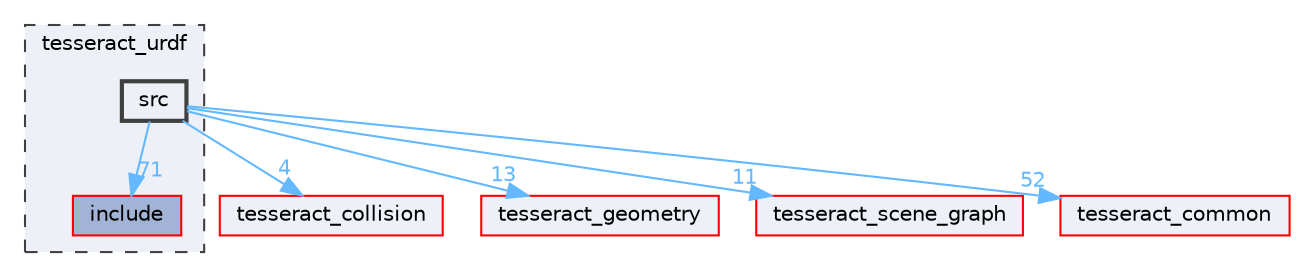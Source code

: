 digraph "tesseract_urdf/src"
{
 // LATEX_PDF_SIZE
  bgcolor="transparent";
  edge [fontname=Helvetica,fontsize=10,labelfontname=Helvetica,labelfontsize=10];
  node [fontname=Helvetica,fontsize=10,shape=box,height=0.2,width=0.4];
  compound=true
  subgraph clusterdir_73dd8f3c3376cfb32596795362fe062b {
    graph [ bgcolor="#edf0f7", pencolor="grey25", label="tesseract_urdf", fontname=Helvetica,fontsize=10 style="filled,dashed", URL="dir_73dd8f3c3376cfb32596795362fe062b.html",tooltip=""]
  dir_fb39d896726566c9d7ad1f28e180782e [label="include", fillcolor="#a2b4d6", color="red", style="filled", URL="dir_fb39d896726566c9d7ad1f28e180782e.html",tooltip=""];
  dir_346aea473ee3c60d2f36a19094c5b0ac [label="src", fillcolor="#edf0f7", color="grey25", style="filled,bold", URL="dir_346aea473ee3c60d2f36a19094c5b0ac.html",tooltip=""];
  }
  dir_10d374c56a837e7f10014d66610d1e74 [label="tesseract_collision", fillcolor="#edf0f7", color="red", style="filled", URL="dir_10d374c56a837e7f10014d66610d1e74.html",tooltip=""];
  dir_48d618810f42ebb74ce6e28217206bba [label="tesseract_geometry", fillcolor="#edf0f7", color="red", style="filled", URL="dir_48d618810f42ebb74ce6e28217206bba.html",tooltip=""];
  dir_80ecf6fe8b2ccd2d6af6fe314205f076 [label="tesseract_scene_graph", fillcolor="#edf0f7", color="red", style="filled", URL="dir_80ecf6fe8b2ccd2d6af6fe314205f076.html",tooltip=""];
  dir_8430b83f3af685b4c96d298a32e9aa37 [label="tesseract_common", fillcolor="#edf0f7", color="red", style="filled", URL="dir_8430b83f3af685b4c96d298a32e9aa37.html",tooltip=""];
  dir_346aea473ee3c60d2f36a19094c5b0ac->dir_10d374c56a837e7f10014d66610d1e74 [headlabel="4", labeldistance=1.5 headhref="dir_000068_000070.html" color="steelblue1" fontcolor="steelblue1"];
  dir_346aea473ee3c60d2f36a19094c5b0ac->dir_48d618810f42ebb74ce6e28217206bba [headlabel="13", labeldistance=1.5 headhref="dir_000068_000079.html" color="steelblue1" fontcolor="steelblue1"];
  dir_346aea473ee3c60d2f36a19094c5b0ac->dir_80ecf6fe8b2ccd2d6af6fe314205f076 [headlabel="11", labeldistance=1.5 headhref="dir_000068_000087.html" color="steelblue1" fontcolor="steelblue1"];
  dir_346aea473ee3c60d2f36a19094c5b0ac->dir_8430b83f3af685b4c96d298a32e9aa37 [headlabel="52", labeldistance=1.5 headhref="dir_000068_000075.html" color="steelblue1" fontcolor="steelblue1"];
  dir_346aea473ee3c60d2f36a19094c5b0ac->dir_fb39d896726566c9d7ad1f28e180782e [headlabel="71", labeldistance=1.5 headhref="dir_000068_000043.html" color="steelblue1" fontcolor="steelblue1"];
}
